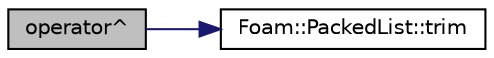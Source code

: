 digraph "operator^"
{
  bgcolor="transparent";
  edge [fontname="Helvetica",fontsize="10",labelfontname="Helvetica",labelfontsize="10"];
  node [fontname="Helvetica",fontsize="10",shape=record];
  rankdir="LR";
  Node15604 [label="operator^",height=0.2,width=0.4,color="black", fillcolor="grey75", style="filled", fontcolor="black"];
  Node15604 -> Node15605 [color="midnightblue",fontsize="10",style="solid",fontname="Helvetica"];
  Node15605 [label="Foam::PackedList::trim",height=0.2,width=0.4,color="black",URL="$a27053.html#a5b6f0b4106b5b1f17ba3dc75aa44b79c",tooltip="Trim any trailing zero elements. "];
}
